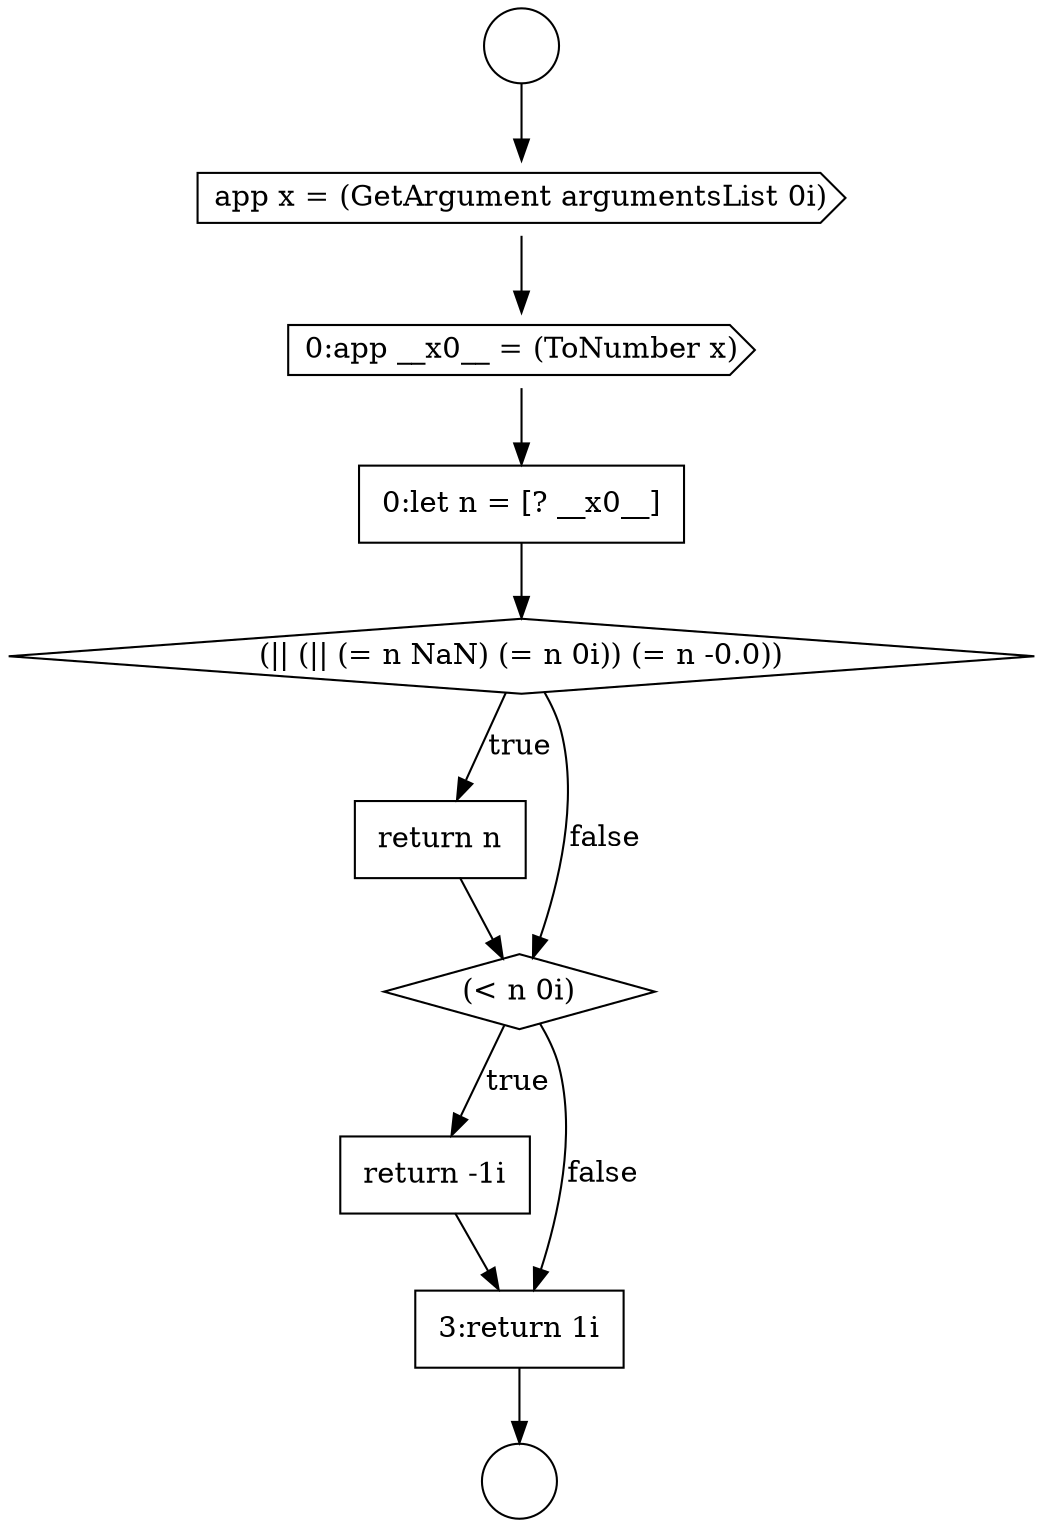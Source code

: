 digraph {
  node12975 [shape=cds, label=<<font color="black">app x = (GetArgument argumentsList 0i)</font>> color="black" fillcolor="white" style=filled]
  node12981 [shape=none, margin=0, label=<<font color="black">
    <table border="0" cellborder="1" cellspacing="0" cellpadding="10">
      <tr><td align="left">return -1i</td></tr>
    </table>
  </font>> color="black" fillcolor="white" style=filled]
  node12974 [shape=circle label=" " color="black" fillcolor="white" style=filled]
  node12977 [shape=none, margin=0, label=<<font color="black">
    <table border="0" cellborder="1" cellspacing="0" cellpadding="10">
      <tr><td align="left">0:let n = [? __x0__]</td></tr>
    </table>
  </font>> color="black" fillcolor="white" style=filled]
  node12982 [shape=none, margin=0, label=<<font color="black">
    <table border="0" cellborder="1" cellspacing="0" cellpadding="10">
      <tr><td align="left">3:return 1i</td></tr>
    </table>
  </font>> color="black" fillcolor="white" style=filled]
  node12979 [shape=none, margin=0, label=<<font color="black">
    <table border="0" cellborder="1" cellspacing="0" cellpadding="10">
      <tr><td align="left">return n</td></tr>
    </table>
  </font>> color="black" fillcolor="white" style=filled]
  node12973 [shape=circle label=" " color="black" fillcolor="white" style=filled]
  node12978 [shape=diamond, label=<<font color="black">(|| (|| (= n NaN) (= n 0i)) (= n -0.0))</font>> color="black" fillcolor="white" style=filled]
  node12980 [shape=diamond, label=<<font color="black">(&lt; n 0i)</font>> color="black" fillcolor="white" style=filled]
  node12976 [shape=cds, label=<<font color="black">0:app __x0__ = (ToNumber x)</font>> color="black" fillcolor="white" style=filled]
  node12977 -> node12978 [ color="black"]
  node12980 -> node12981 [label=<<font color="black">true</font>> color="black"]
  node12980 -> node12982 [label=<<font color="black">false</font>> color="black"]
  node12976 -> node12977 [ color="black"]
  node12982 -> node12974 [ color="black"]
  node12973 -> node12975 [ color="black"]
  node12978 -> node12979 [label=<<font color="black">true</font>> color="black"]
  node12978 -> node12980 [label=<<font color="black">false</font>> color="black"]
  node12979 -> node12980 [ color="black"]
  node12975 -> node12976 [ color="black"]
  node12981 -> node12982 [ color="black"]
}
